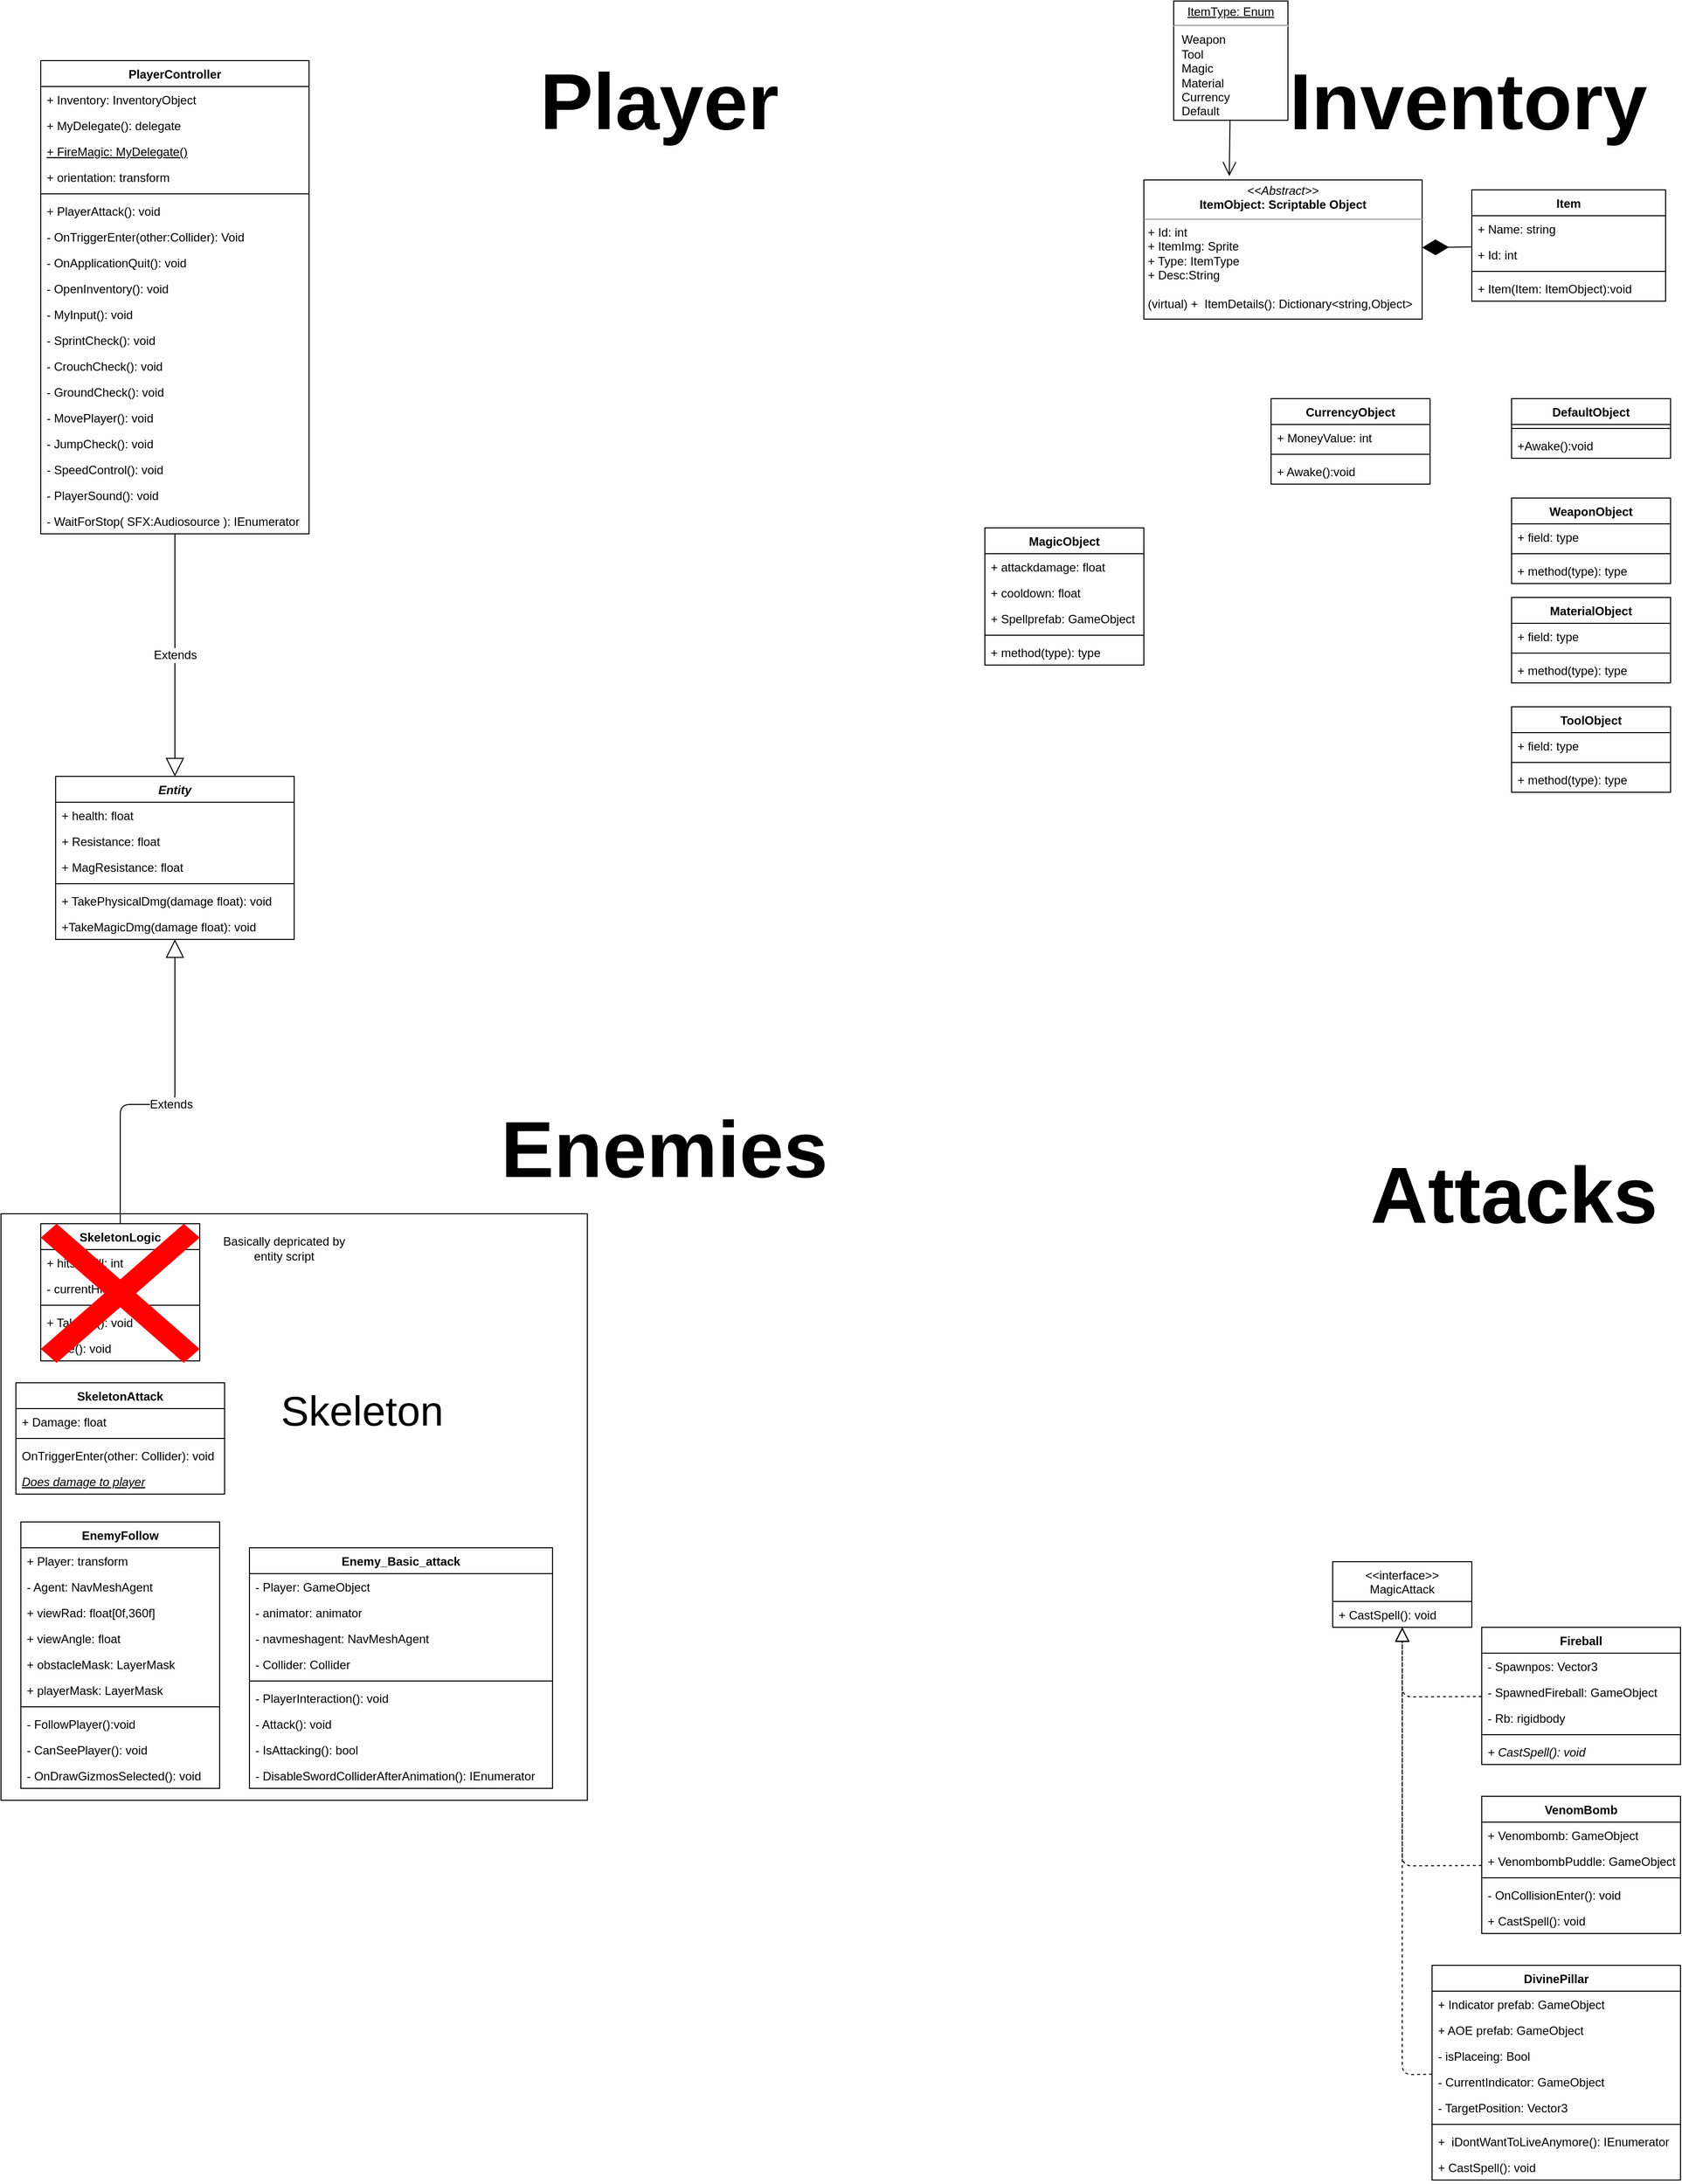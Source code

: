 <mxfile>
    <diagram id="ScaoxvDMnmvQwxWHd5wq" name="Page-1">
        <mxGraphModel dx="1831" dy="1789" grid="1" gridSize="10" guides="1" tooltips="1" connect="1" arrows="1" fold="1" page="1" pageScale="1" pageWidth="850" pageHeight="1100" math="0" shadow="0">
            <root>
                <mxCell id="0"/>
                <mxCell id="1" parent="0"/>
                <mxCell id="2" value="&lt;&lt;interface&gt;&gt;&#10;MagicAttack" style="swimlane;fontStyle=0;childLayout=stackLayout;horizontal=1;startSize=40;fillColor=none;horizontalStack=0;resizeParent=1;resizeParentMax=0;resizeLast=0;collapsible=1;marginBottom=0;" vertex="1" parent="1">
                    <mxGeometry x="500" y="470" width="140" height="66" as="geometry"/>
                </mxCell>
                <mxCell id="3" value="+ CastSpell(): void" style="text;strokeColor=none;fillColor=none;align=left;verticalAlign=top;spacingLeft=4;spacingRight=4;overflow=hidden;rotatable=0;points=[[0,0.5],[1,0.5]];portConstraint=eastwest;" vertex="1" parent="2">
                    <mxGeometry y="40" width="140" height="26" as="geometry"/>
                </mxCell>
                <mxCell id="18" value="Fireball" style="swimlane;fontStyle=1;align=center;verticalAlign=top;childLayout=stackLayout;horizontal=1;startSize=26;horizontalStack=0;resizeParent=1;resizeParentMax=0;resizeLast=0;collapsible=1;marginBottom=0;" vertex="1" parent="1">
                    <mxGeometry x="650" y="536" width="200" height="138" as="geometry">
                        <mxRectangle x="650" y="66" width="80" height="30" as="alternateBounds"/>
                    </mxGeometry>
                </mxCell>
                <mxCell id="19" value="- Spawnpos: Vector3" style="text;strokeColor=none;fillColor=none;align=left;verticalAlign=top;spacingLeft=4;spacingRight=4;overflow=hidden;rotatable=0;points=[[0,0.5],[1,0.5]];portConstraint=eastwest;" vertex="1" parent="18">
                    <mxGeometry y="26" width="200" height="26" as="geometry"/>
                </mxCell>
                <mxCell id="22" value="- SpawnedFireball: GameObject" style="text;strokeColor=none;fillColor=none;align=left;verticalAlign=top;spacingLeft=4;spacingRight=4;overflow=hidden;rotatable=0;points=[[0,0.5],[1,0.5]];portConstraint=eastwest;" vertex="1" parent="18">
                    <mxGeometry y="52" width="200" height="26" as="geometry"/>
                </mxCell>
                <mxCell id="23" value="- Rb: rigidbody" style="text;strokeColor=none;fillColor=none;align=left;verticalAlign=top;spacingLeft=4;spacingRight=4;overflow=hidden;rotatable=0;points=[[0,0.5],[1,0.5]];portConstraint=eastwest;" vertex="1" parent="18">
                    <mxGeometry y="78" width="200" height="26" as="geometry"/>
                </mxCell>
                <mxCell id="20" value="" style="line;strokeWidth=1;fillColor=none;align=left;verticalAlign=middle;spacingTop=-1;spacingLeft=3;spacingRight=3;rotatable=0;labelPosition=right;points=[];portConstraint=eastwest;strokeColor=inherit;" vertex="1" parent="18">
                    <mxGeometry y="104" width="200" height="8" as="geometry"/>
                </mxCell>
                <mxCell id="21" value="+ CastSpell(): void" style="text;strokeColor=none;fillColor=none;align=left;verticalAlign=top;spacingLeft=4;spacingRight=4;overflow=hidden;rotatable=0;points=[[0,0.5],[1,0.5]];portConstraint=eastwest;fontStyle=2" vertex="1" parent="18">
                    <mxGeometry y="112" width="200" height="26" as="geometry"/>
                </mxCell>
                <mxCell id="26" value="VenomBomb" style="swimlane;fontStyle=1;align=center;verticalAlign=top;childLayout=stackLayout;horizontal=1;startSize=26;horizontalStack=0;resizeParent=1;resizeParentMax=0;resizeLast=0;collapsible=1;marginBottom=0;" vertex="1" parent="1">
                    <mxGeometry x="650" y="706" width="200" height="138" as="geometry"/>
                </mxCell>
                <mxCell id="27" value="+ Venombomb: GameObject" style="text;strokeColor=none;fillColor=none;align=left;verticalAlign=top;spacingLeft=4;spacingRight=4;overflow=hidden;rotatable=0;points=[[0,0.5],[1,0.5]];portConstraint=eastwest;" vertex="1" parent="26">
                    <mxGeometry y="26" width="200" height="26" as="geometry"/>
                </mxCell>
                <mxCell id="28" value="+ VenombombPuddle: GameObject" style="text;strokeColor=none;fillColor=none;align=left;verticalAlign=top;spacingLeft=4;spacingRight=4;overflow=hidden;rotatable=0;points=[[0,0.5],[1,0.5]];portConstraint=eastwest;" vertex="1" parent="26">
                    <mxGeometry y="52" width="200" height="26" as="geometry"/>
                </mxCell>
                <mxCell id="30" value="" style="line;strokeWidth=1;fillColor=none;align=left;verticalAlign=middle;spacingTop=-1;spacingLeft=3;spacingRight=3;rotatable=0;labelPosition=right;points=[];portConstraint=eastwest;strokeColor=inherit;" vertex="1" parent="26">
                    <mxGeometry y="78" width="200" height="8" as="geometry"/>
                </mxCell>
                <mxCell id="29" value="- OnCollisionEnter(): void" style="text;strokeColor=none;fillColor=none;align=left;verticalAlign=top;spacingLeft=4;spacingRight=4;overflow=hidden;rotatable=0;points=[[0,0.5],[1,0.5]];portConstraint=eastwest;" vertex="1" parent="26">
                    <mxGeometry y="86" width="200" height="26" as="geometry"/>
                </mxCell>
                <mxCell id="31" value="+ CastSpell(): void" style="text;strokeColor=none;fillColor=none;align=left;verticalAlign=top;spacingLeft=4;spacingRight=4;overflow=hidden;rotatable=0;points=[[0,0.5],[1,0.5]];portConstraint=eastwest;" vertex="1" parent="26">
                    <mxGeometry y="112" width="200" height="26" as="geometry"/>
                </mxCell>
                <mxCell id="32" value="" style="endArrow=block;dashed=1;endFill=0;endSize=12;html=1;" edge="1" parent="1" source="26" target="2">
                    <mxGeometry width="160" relative="1" as="geometry">
                        <mxPoint x="380" y="776" as="sourcePoint"/>
                        <mxPoint x="500" y="536" as="targetPoint"/>
                        <Array as="points">
                            <mxPoint x="570" y="776"/>
                            <mxPoint x="570" y="569"/>
                        </Array>
                    </mxGeometry>
                </mxCell>
                <mxCell id="33" value="DivinePillar" style="swimlane;fontStyle=1;align=center;verticalAlign=top;childLayout=stackLayout;horizontal=1;startSize=26;horizontalStack=0;resizeParent=1;resizeParentMax=0;resizeLast=0;collapsible=1;marginBottom=0;" vertex="1" parent="1">
                    <mxGeometry x="600" y="876" width="250" height="216" as="geometry"/>
                </mxCell>
                <mxCell id="43" value="+ Indicator prefab: GameObject" style="text;strokeColor=none;fillColor=none;align=left;verticalAlign=top;spacingLeft=4;spacingRight=4;overflow=hidden;rotatable=0;points=[[0,0.5],[1,0.5]];portConstraint=eastwest;" vertex="1" parent="33">
                    <mxGeometry y="26" width="250" height="26" as="geometry"/>
                </mxCell>
                <mxCell id="42" value="+ AOE prefab: GameObject" style="text;strokeColor=none;fillColor=none;align=left;verticalAlign=top;spacingLeft=4;spacingRight=4;overflow=hidden;rotatable=0;points=[[0,0.5],[1,0.5]];portConstraint=eastwest;" vertex="1" parent="33">
                    <mxGeometry y="52" width="250" height="26" as="geometry"/>
                </mxCell>
                <mxCell id="41" value="- isPlaceing: Bool" style="text;strokeColor=none;fillColor=none;align=left;verticalAlign=top;spacingLeft=4;spacingRight=4;overflow=hidden;rotatable=0;points=[[0,0.5],[1,0.5]];portConstraint=eastwest;" vertex="1" parent="33">
                    <mxGeometry y="78" width="250" height="26" as="geometry"/>
                </mxCell>
                <mxCell id="34" value="- CurrentIndicator: GameObject" style="text;strokeColor=none;fillColor=none;align=left;verticalAlign=top;spacingLeft=4;spacingRight=4;overflow=hidden;rotatable=0;points=[[0,0.5],[1,0.5]];portConstraint=eastwest;" vertex="1" parent="33">
                    <mxGeometry y="104" width="250" height="26" as="geometry"/>
                </mxCell>
                <mxCell id="35" value="- TargetPosition: Vector3" style="text;strokeColor=none;fillColor=none;align=left;verticalAlign=top;spacingLeft=4;spacingRight=4;overflow=hidden;rotatable=0;points=[[0,0.5],[1,0.5]];portConstraint=eastwest;" vertex="1" parent="33">
                    <mxGeometry y="130" width="250" height="26" as="geometry"/>
                </mxCell>
                <mxCell id="36" value="" style="line;strokeWidth=1;fillColor=none;align=left;verticalAlign=middle;spacingTop=-1;spacingLeft=3;spacingRight=3;rotatable=0;labelPosition=right;points=[];portConstraint=eastwest;strokeColor=inherit;" vertex="1" parent="33">
                    <mxGeometry y="156" width="250" height="8" as="geometry"/>
                </mxCell>
                <mxCell id="37" value="+  iDontWantToLiveAnymore(): IEnumerator" style="text;strokeColor=none;fillColor=none;align=left;verticalAlign=top;spacingLeft=4;spacingRight=4;overflow=hidden;rotatable=0;points=[[0,0.5],[1,0.5]];portConstraint=eastwest;" vertex="1" parent="33">
                    <mxGeometry y="164" width="250" height="26" as="geometry"/>
                </mxCell>
                <mxCell id="38" value="+ CastSpell(): void" style="text;strokeColor=none;fillColor=none;align=left;verticalAlign=top;spacingLeft=4;spacingRight=4;overflow=hidden;rotatable=0;points=[[0,0.5],[1,0.5]];portConstraint=eastwest;" vertex="1" parent="33">
                    <mxGeometry y="190" width="250" height="26" as="geometry"/>
                </mxCell>
                <mxCell id="44" value="" style="endArrow=block;dashed=1;endFill=0;endSize=12;html=1;fontFamily=Helvetica;fontSize=12;fontColor=default;" edge="1" parent="1" source="33" target="2">
                    <mxGeometry width="160" relative="1" as="geometry">
                        <mxPoint x="430" y="966" as="sourcePoint"/>
                        <mxPoint x="520" y="536" as="targetPoint"/>
                        <Array as="points">
                            <mxPoint x="570" y="986"/>
                            <mxPoint x="570" y="569"/>
                        </Array>
                    </mxGeometry>
                </mxCell>
                <mxCell id="45" value="" style="endArrow=block;dashed=1;endFill=0;endSize=12;html=1;fontFamily=Helvetica;fontSize=12;fontColor=default;" edge="1" parent="1" source="18" target="2">
                    <mxGeometry width="160" relative="1" as="geometry">
                        <mxPoint x="470" y="656" as="sourcePoint"/>
                        <mxPoint x="630" y="656" as="targetPoint"/>
                        <Array as="points">
                            <mxPoint x="570" y="606"/>
                            <mxPoint x="570" y="569"/>
                        </Array>
                    </mxGeometry>
                </mxCell>
                <mxCell id="46" value="PlayerController" style="swimlane;fontStyle=1;align=center;verticalAlign=top;childLayout=stackLayout;horizontal=1;startSize=26;horizontalStack=0;resizeParent=1;resizeParentMax=0;resizeLast=0;collapsible=1;marginBottom=0;fontFamily=Helvetica;fontSize=12;fontColor=default;fillColor=none;gradientColor=none;" vertex="1" parent="1">
                    <mxGeometry x="-800" y="-1040" width="270" height="476" as="geometry"/>
                </mxCell>
                <mxCell id="47" value="+ Inventory: InventoryObject" style="text;strokeColor=none;fillColor=none;align=left;verticalAlign=top;spacingLeft=4;spacingRight=4;overflow=hidden;rotatable=0;points=[[0,0.5],[1,0.5]];portConstraint=eastwest;fontFamily=Helvetica;fontSize=12;fontColor=default;" vertex="1" parent="46">
                    <mxGeometry y="26" width="270" height="26" as="geometry"/>
                </mxCell>
                <mxCell id="75" value="+ MyDelegate(): delegate" style="text;strokeColor=none;fillColor=none;align=left;verticalAlign=top;spacingLeft=4;spacingRight=4;overflow=hidden;rotatable=0;points=[[0,0.5],[1,0.5]];portConstraint=eastwest;fontFamily=Helvetica;fontSize=12;fontColor=default;" vertex="1" parent="46">
                    <mxGeometry y="52" width="270" height="26" as="geometry"/>
                </mxCell>
                <mxCell id="76" value="+ FireMagic: MyDelegate()" style="text;strokeColor=none;fillColor=none;align=left;verticalAlign=top;spacingLeft=4;spacingRight=4;overflow=hidden;rotatable=0;points=[[0,0.5],[1,0.5]];portConstraint=eastwest;fontFamily=Helvetica;fontSize=12;fontColor=default;fontStyle=4" vertex="1" parent="46">
                    <mxGeometry y="78" width="270" height="26" as="geometry"/>
                </mxCell>
                <mxCell id="77" value="+ orientation: transform" style="text;strokeColor=none;fillColor=none;align=left;verticalAlign=top;spacingLeft=4;spacingRight=4;overflow=hidden;rotatable=0;points=[[0,0.5],[1,0.5]];portConstraint=eastwest;fontFamily=Helvetica;fontSize=12;fontColor=default;fontStyle=0" vertex="1" parent="46">
                    <mxGeometry y="104" width="270" height="26" as="geometry"/>
                </mxCell>
                <mxCell id="48" value="" style="line;strokeWidth=1;fillColor=none;align=left;verticalAlign=middle;spacingTop=-1;spacingLeft=3;spacingRight=3;rotatable=0;labelPosition=right;points=[];portConstraint=eastwest;strokeColor=inherit;fontFamily=Helvetica;fontSize=12;fontColor=default;" vertex="1" parent="46">
                    <mxGeometry y="130" width="270" height="8" as="geometry"/>
                </mxCell>
                <mxCell id="49" value="+ PlayerAttack(): void" style="text;strokeColor=none;fillColor=none;align=left;verticalAlign=top;spacingLeft=4;spacingRight=4;overflow=hidden;rotatable=0;points=[[0,0.5],[1,0.5]];portConstraint=eastwest;fontFamily=Helvetica;fontSize=12;fontColor=default;" vertex="1" parent="46">
                    <mxGeometry y="138" width="270" height="26" as="geometry"/>
                </mxCell>
                <mxCell id="63" value="- OnTriggerEnter(other:Collider): Void" style="text;strokeColor=none;fillColor=none;align=left;verticalAlign=top;spacingLeft=4;spacingRight=4;overflow=hidden;rotatable=0;points=[[0,0.5],[1,0.5]];portConstraint=eastwest;fontFamily=Helvetica;fontSize=12;fontColor=default;" vertex="1" parent="46">
                    <mxGeometry y="164" width="270" height="26" as="geometry"/>
                </mxCell>
                <mxCell id="62" value="- OnApplicationQuit(): void" style="text;strokeColor=none;fillColor=none;align=left;verticalAlign=top;spacingLeft=4;spacingRight=4;overflow=hidden;rotatable=0;points=[[0,0.5],[1,0.5]];portConstraint=eastwest;fontFamily=Helvetica;fontSize=12;fontColor=default;" vertex="1" parent="46">
                    <mxGeometry y="190" width="270" height="26" as="geometry"/>
                </mxCell>
                <mxCell id="61" value="- OpenInventory(): void" style="text;strokeColor=none;fillColor=none;align=left;verticalAlign=top;spacingLeft=4;spacingRight=4;overflow=hidden;rotatable=0;points=[[0,0.5],[1,0.5]];portConstraint=eastwest;fontFamily=Helvetica;fontSize=12;fontColor=default;" vertex="1" parent="46">
                    <mxGeometry y="216" width="270" height="26" as="geometry"/>
                </mxCell>
                <mxCell id="60" value="- MyInput(): void" style="text;strokeColor=none;fillColor=none;align=left;verticalAlign=top;spacingLeft=4;spacingRight=4;overflow=hidden;rotatable=0;points=[[0,0.5],[1,0.5]];portConstraint=eastwest;fontFamily=Helvetica;fontSize=12;fontColor=default;" vertex="1" parent="46">
                    <mxGeometry y="242" width="270" height="26" as="geometry"/>
                </mxCell>
                <mxCell id="59" value="- SprintCheck(): void" style="text;strokeColor=none;fillColor=none;align=left;verticalAlign=top;spacingLeft=4;spacingRight=4;overflow=hidden;rotatable=0;points=[[0,0.5],[1,0.5]];portConstraint=eastwest;fontFamily=Helvetica;fontSize=12;fontColor=default;" vertex="1" parent="46">
                    <mxGeometry y="268" width="270" height="26" as="geometry"/>
                </mxCell>
                <mxCell id="58" value="- CrouchCheck(): void" style="text;strokeColor=none;fillColor=none;align=left;verticalAlign=top;spacingLeft=4;spacingRight=4;overflow=hidden;rotatable=0;points=[[0,0.5],[1,0.5]];portConstraint=eastwest;fontFamily=Helvetica;fontSize=12;fontColor=default;" vertex="1" parent="46">
                    <mxGeometry y="294" width="270" height="26" as="geometry"/>
                </mxCell>
                <mxCell id="57" value="- GroundCheck(): void" style="text;strokeColor=none;fillColor=none;align=left;verticalAlign=top;spacingLeft=4;spacingRight=4;overflow=hidden;rotatable=0;points=[[0,0.5],[1,0.5]];portConstraint=eastwest;fontFamily=Helvetica;fontSize=12;fontColor=default;" vertex="1" parent="46">
                    <mxGeometry y="320" width="270" height="26" as="geometry"/>
                </mxCell>
                <mxCell id="56" value="- MovePlayer(): void" style="text;strokeColor=none;fillColor=none;align=left;verticalAlign=top;spacingLeft=4;spacingRight=4;overflow=hidden;rotatable=0;points=[[0,0.5],[1,0.5]];portConstraint=eastwest;fontFamily=Helvetica;fontSize=12;fontColor=default;" vertex="1" parent="46">
                    <mxGeometry y="346" width="270" height="26" as="geometry"/>
                </mxCell>
                <mxCell id="55" value="- JumpCheck(): void" style="text;strokeColor=none;fillColor=none;align=left;verticalAlign=top;spacingLeft=4;spacingRight=4;overflow=hidden;rotatable=0;points=[[0,0.5],[1,0.5]];portConstraint=eastwest;fontFamily=Helvetica;fontSize=12;fontColor=default;" vertex="1" parent="46">
                    <mxGeometry y="372" width="270" height="26" as="geometry"/>
                </mxCell>
                <mxCell id="66" value="- SpeedControl(): void" style="text;strokeColor=none;fillColor=none;align=left;verticalAlign=top;spacingLeft=4;spacingRight=4;overflow=hidden;rotatable=0;points=[[0,0.5],[1,0.5]];portConstraint=eastwest;fontFamily=Helvetica;fontSize=12;fontColor=default;" vertex="1" parent="46">
                    <mxGeometry y="398" width="270" height="26" as="geometry"/>
                </mxCell>
                <mxCell id="65" value="- PlayerSound(): void" style="text;strokeColor=none;fillColor=none;align=left;verticalAlign=top;spacingLeft=4;spacingRight=4;overflow=hidden;rotatable=0;points=[[0,0.5],[1,0.5]];portConstraint=eastwest;fontFamily=Helvetica;fontSize=12;fontColor=default;" vertex="1" parent="46">
                    <mxGeometry y="424" width="270" height="26" as="geometry"/>
                </mxCell>
                <mxCell id="64" value="- WaitForStop( SFX:Audiosource ): IEnumerator" style="text;strokeColor=none;fillColor=none;align=left;verticalAlign=top;spacingLeft=4;spacingRight=4;overflow=hidden;rotatable=0;points=[[0,0.5],[1,0.5]];portConstraint=eastwest;fontFamily=Helvetica;fontSize=12;fontColor=default;" vertex="1" parent="46">
                    <mxGeometry y="450" width="270" height="26" as="geometry"/>
                </mxCell>
                <mxCell id="72" value="&lt;h1 style=&quot;font-size: 80px;&quot;&gt;Attacks&lt;/h1&gt;" style="text;html=1;strokeColor=none;fillColor=none;spacing=5;spacingTop=-20;whiteSpace=wrap;overflow=hidden;rounded=0;fontFamily=Helvetica;fontSize=80;fontColor=default;align=center;" vertex="1" parent="1">
                    <mxGeometry x="530" y="10" width="305" height="151" as="geometry"/>
                </mxCell>
                <mxCell id="73" value="&lt;h1 style=&quot;font-size: 80px;&quot;&gt;Player&lt;/h1&gt;" style="text;html=1;strokeColor=none;fillColor=none;spacing=5;spacingTop=-20;whiteSpace=wrap;overflow=hidden;rounded=0;fontFamily=Helvetica;fontSize=80;fontColor=default;align=center;" vertex="1" parent="1">
                    <mxGeometry x="-330" y="-1090" width="305" height="151" as="geometry"/>
                </mxCell>
                <mxCell id="74" value="&lt;h1 style=&quot;font-size: 80px;&quot;&gt;Inventory&lt;/h1&gt;" style="text;html=1;strokeColor=none;fillColor=none;spacing=5;spacingTop=-20;whiteSpace=wrap;overflow=hidden;rounded=0;fontFamily=Helvetica;fontSize=80;fontColor=default;align=center;" vertex="1" parent="1">
                    <mxGeometry x="438" y="-1090" width="397" height="151" as="geometry"/>
                </mxCell>
                <mxCell id="78" value="&lt;h1 style=&quot;font-size: 80px;&quot;&gt;Enemies&lt;/h1&gt;" style="text;html=1;strokeColor=none;fillColor=none;spacing=5;spacingTop=-20;whiteSpace=wrap;overflow=hidden;rounded=0;fontFamily=Helvetica;fontSize=80;fontColor=default;align=center;" vertex="1" parent="1">
                    <mxGeometry x="-345" y="-36" width="345" height="130" as="geometry"/>
                </mxCell>
                <mxCell id="87" value="Entity" style="swimlane;fontStyle=3;align=center;verticalAlign=top;childLayout=stackLayout;horizontal=1;startSize=26;horizontalStack=0;resizeParent=1;resizeParentMax=0;resizeLast=0;collapsible=1;marginBottom=0;fontFamily=Helvetica;fontSize=12;fontColor=default;fillColor=none;gradientColor=none;" vertex="1" parent="1">
                    <mxGeometry x="-785" y="-320" width="240" height="164" as="geometry"/>
                </mxCell>
                <mxCell id="88" value="+ health: float" style="text;strokeColor=none;fillColor=none;align=left;verticalAlign=top;spacingLeft=4;spacingRight=4;overflow=hidden;rotatable=0;points=[[0,0.5],[1,0.5]];portConstraint=eastwest;fontFamily=Helvetica;fontSize=12;fontColor=default;" vertex="1" parent="87">
                    <mxGeometry y="26" width="240" height="26" as="geometry"/>
                </mxCell>
                <mxCell id="93" value="+ Resistance: float" style="text;strokeColor=none;fillColor=none;align=left;verticalAlign=top;spacingLeft=4;spacingRight=4;overflow=hidden;rotatable=0;points=[[0,0.5],[1,0.5]];portConstraint=eastwest;fontFamily=Helvetica;fontSize=12;fontColor=default;" vertex="1" parent="87">
                    <mxGeometry y="52" width="240" height="26" as="geometry"/>
                </mxCell>
                <mxCell id="92" value="+ MagResistance: float" style="text;strokeColor=none;fillColor=none;align=left;verticalAlign=top;spacingLeft=4;spacingRight=4;overflow=hidden;rotatable=0;points=[[0,0.5],[1,0.5]];portConstraint=eastwest;fontFamily=Helvetica;fontSize=12;fontColor=default;" vertex="1" parent="87">
                    <mxGeometry y="78" width="240" height="26" as="geometry"/>
                </mxCell>
                <mxCell id="89" value="" style="line;strokeWidth=1;fillColor=none;align=left;verticalAlign=middle;spacingTop=-1;spacingLeft=3;spacingRight=3;rotatable=0;labelPosition=right;points=[];portConstraint=eastwest;strokeColor=inherit;fontFamily=Helvetica;fontSize=12;fontColor=default;" vertex="1" parent="87">
                    <mxGeometry y="104" width="240" height="8" as="geometry"/>
                </mxCell>
                <mxCell id="90" value="+ TakePhysicalDmg(damage float): void" style="text;strokeColor=none;fillColor=none;align=left;verticalAlign=top;spacingLeft=4;spacingRight=4;overflow=hidden;rotatable=0;points=[[0,0.5],[1,0.5]];portConstraint=eastwest;fontFamily=Helvetica;fontSize=12;fontColor=default;" vertex="1" parent="87">
                    <mxGeometry y="112" width="240" height="26" as="geometry"/>
                </mxCell>
                <mxCell id="94" value="+TakeMagicDmg(damage float): void" style="text;strokeColor=none;fillColor=none;align=left;verticalAlign=top;spacingLeft=4;spacingRight=4;overflow=hidden;rotatable=0;points=[[0,0.5],[1,0.5]];portConstraint=eastwest;fontFamily=Helvetica;fontSize=12;fontColor=default;" vertex="1" parent="87">
                    <mxGeometry y="138" width="240" height="26" as="geometry"/>
                </mxCell>
                <mxCell id="97" value="Extends" style="endArrow=block;endSize=16;endFill=0;html=1;fontFamily=Helvetica;fontSize=12;fontColor=default;entryX=0.5;entryY=0;entryDx=0;entryDy=0;" edge="1" parent="1" source="46" target="87">
                    <mxGeometry width="160" relative="1" as="geometry">
                        <mxPoint x="-720" y="-380" as="sourcePoint"/>
                        <mxPoint x="-560" y="-380" as="targetPoint"/>
                    </mxGeometry>
                </mxCell>
                <mxCell id="102" value="SkeletonLogic" style="swimlane;fontStyle=1;align=center;verticalAlign=top;childLayout=stackLayout;horizontal=1;startSize=26;horizontalStack=0;resizeParent=1;resizeParentMax=0;resizeLast=0;collapsible=1;marginBottom=0;fontFamily=Helvetica;fontSize=12;fontColor=default;fillColor=none;gradientColor=none;" vertex="1" parent="1">
                    <mxGeometry x="-800" y="130" width="160" height="138" as="geometry"/>
                </mxCell>
                <mxCell id="103" value="+ hitsToKill: int" style="text;strokeColor=none;fillColor=none;align=left;verticalAlign=top;spacingLeft=4;spacingRight=4;overflow=hidden;rotatable=0;points=[[0,0.5],[1,0.5]];portConstraint=eastwest;fontFamily=Helvetica;fontSize=12;fontColor=default;" vertex="1" parent="102">
                    <mxGeometry y="26" width="160" height="26" as="geometry"/>
                </mxCell>
                <mxCell id="107" value="- currentHits: int" style="text;strokeColor=none;fillColor=none;align=left;verticalAlign=top;spacingLeft=4;spacingRight=4;overflow=hidden;rotatable=0;points=[[0,0.5],[1,0.5]];portConstraint=eastwest;fontFamily=Helvetica;fontSize=12;fontColor=default;" vertex="1" parent="102">
                    <mxGeometry y="52" width="160" height="26" as="geometry"/>
                </mxCell>
                <mxCell id="104" value="" style="line;strokeWidth=1;fillColor=none;align=left;verticalAlign=middle;spacingTop=-1;spacingLeft=3;spacingRight=3;rotatable=0;labelPosition=right;points=[];portConstraint=eastwest;strokeColor=inherit;fontFamily=Helvetica;fontSize=12;fontColor=default;" vertex="1" parent="102">
                    <mxGeometry y="78" width="160" height="8" as="geometry"/>
                </mxCell>
                <mxCell id="105" value="+ TakeHit(): void" style="text;strokeColor=none;fillColor=none;align=left;verticalAlign=top;spacingLeft=4;spacingRight=4;overflow=hidden;rotatable=0;points=[[0,0.5],[1,0.5]];portConstraint=eastwest;fontFamily=Helvetica;fontSize=12;fontColor=default;" vertex="1" parent="102">
                    <mxGeometry y="86" width="160" height="26" as="geometry"/>
                </mxCell>
                <mxCell id="108" value="+ Die(): void" style="text;strokeColor=none;fillColor=none;align=left;verticalAlign=top;spacingLeft=4;spacingRight=4;overflow=hidden;rotatable=0;points=[[0,0.5],[1,0.5]];portConstraint=eastwest;fontFamily=Helvetica;fontSize=12;fontColor=default;" vertex="1" parent="102">
                    <mxGeometry y="112" width="160" height="26" as="geometry"/>
                </mxCell>
                <mxCell id="106" value="Extends" style="endArrow=block;endSize=16;endFill=0;html=1;fontFamily=Helvetica;fontSize=12;fontColor=default;" edge="1" parent="1" source="102" target="87">
                    <mxGeometry width="160" relative="1" as="geometry">
                        <mxPoint x="-760" y="40" as="sourcePoint"/>
                        <mxPoint x="-600" y="40" as="targetPoint"/>
                        <Array as="points">
                            <mxPoint x="-720" y="10"/>
                            <mxPoint x="-665" y="10"/>
                        </Array>
                    </mxGeometry>
                </mxCell>
                <mxCell id="109" value="" style="shape=mxgraph.mockup.markup.redX;fillColor=#ff0000;html=1;shadow=0;strokeColor=none;fontFamily=Helvetica;fontSize=12;fontColor=default;" vertex="1" parent="1">
                    <mxGeometry x="-800" y="130" width="160" height="140" as="geometry"/>
                </mxCell>
                <mxCell id="110" value="SkeletonAttack" style="swimlane;fontStyle=1;align=center;verticalAlign=top;childLayout=stackLayout;horizontal=1;startSize=26;horizontalStack=0;resizeParent=1;resizeParentMax=0;resizeLast=0;collapsible=1;marginBottom=0;fontFamily=Helvetica;fontSize=12;fontColor=default;fillColor=none;gradientColor=none;" vertex="1" parent="1">
                    <mxGeometry x="-825" y="290" width="210" height="112" as="geometry"/>
                </mxCell>
                <mxCell id="111" value="+ Damage: float" style="text;strokeColor=none;fillColor=none;align=left;verticalAlign=top;spacingLeft=4;spacingRight=4;overflow=hidden;rotatable=0;points=[[0,0.5],[1,0.5]];portConstraint=eastwest;fontFamily=Helvetica;fontSize=12;fontColor=default;" vertex="1" parent="110">
                    <mxGeometry y="26" width="210" height="26" as="geometry"/>
                </mxCell>
                <mxCell id="112" value="" style="line;strokeWidth=1;fillColor=none;align=left;verticalAlign=middle;spacingTop=-1;spacingLeft=3;spacingRight=3;rotatable=0;labelPosition=right;points=[];portConstraint=eastwest;strokeColor=inherit;fontFamily=Helvetica;fontSize=12;fontColor=default;" vertex="1" parent="110">
                    <mxGeometry y="52" width="210" height="8" as="geometry"/>
                </mxCell>
                <mxCell id="113" value="OnTriggerEnter(other: Collider): void" style="text;strokeColor=none;fillColor=none;align=left;verticalAlign=top;spacingLeft=4;spacingRight=4;overflow=hidden;rotatable=0;points=[[0,0.5],[1,0.5]];portConstraint=eastwest;fontFamily=Helvetica;fontSize=12;fontColor=default;" vertex="1" parent="110">
                    <mxGeometry y="60" width="210" height="26" as="geometry"/>
                </mxCell>
                <mxCell id="114" value="Does damage to player" style="text;strokeColor=none;fillColor=none;align=left;verticalAlign=top;spacingLeft=4;spacingRight=4;overflow=hidden;rotatable=0;points=[[0,0.5],[1,0.5]];portConstraint=eastwest;fontFamily=Helvetica;fontSize=12;fontColor=default;fontStyle=6" vertex="1" parent="110">
                    <mxGeometry y="86" width="210" height="26" as="geometry"/>
                </mxCell>
                <mxCell id="115" value="EnemyFollow" style="swimlane;fontStyle=1;align=center;verticalAlign=top;childLayout=stackLayout;horizontal=1;startSize=26;horizontalStack=0;resizeParent=1;resizeParentMax=0;resizeLast=0;collapsible=1;marginBottom=0;fontFamily=Helvetica;fontSize=12;fontColor=default;fillColor=none;gradientColor=none;" vertex="1" parent="1">
                    <mxGeometry x="-820" y="430" width="200" height="268" as="geometry"/>
                </mxCell>
                <mxCell id="116" value="+ Player: transform" style="text;strokeColor=none;fillColor=none;align=left;verticalAlign=top;spacingLeft=4;spacingRight=4;overflow=hidden;rotatable=0;points=[[0,0.5],[1,0.5]];portConstraint=eastwest;fontFamily=Helvetica;fontSize=12;fontColor=default;" vertex="1" parent="115">
                    <mxGeometry y="26" width="200" height="26" as="geometry"/>
                </mxCell>
                <mxCell id="126" value="- Agent: NavMeshAgent" style="text;strokeColor=none;fillColor=none;align=left;verticalAlign=top;spacingLeft=4;spacingRight=4;overflow=hidden;rotatable=0;points=[[0,0.5],[1,0.5]];portConstraint=eastwest;fontFamily=Helvetica;fontSize=12;fontColor=default;" vertex="1" parent="115">
                    <mxGeometry y="52" width="200" height="26" as="geometry"/>
                </mxCell>
                <mxCell id="125" value="+ viewRad: float[0f,360f]" style="text;strokeColor=none;fillColor=none;align=left;verticalAlign=top;spacingLeft=4;spacingRight=4;overflow=hidden;rotatable=0;points=[[0,0.5],[1,0.5]];portConstraint=eastwest;fontFamily=Helvetica;fontSize=12;fontColor=default;" vertex="1" parent="115">
                    <mxGeometry y="78" width="200" height="26" as="geometry"/>
                </mxCell>
                <mxCell id="124" value="+ viewAngle: float" style="text;strokeColor=none;fillColor=none;align=left;verticalAlign=top;spacingLeft=4;spacingRight=4;overflow=hidden;rotatable=0;points=[[0,0.5],[1,0.5]];portConstraint=eastwest;fontFamily=Helvetica;fontSize=12;fontColor=default;" vertex="1" parent="115">
                    <mxGeometry y="104" width="200" height="26" as="geometry"/>
                </mxCell>
                <mxCell id="123" value="+ obstacleMask: LayerMask" style="text;strokeColor=none;fillColor=none;align=left;verticalAlign=top;spacingLeft=4;spacingRight=4;overflow=hidden;rotatable=0;points=[[0,0.5],[1,0.5]];portConstraint=eastwest;fontFamily=Helvetica;fontSize=12;fontColor=default;" vertex="1" parent="115">
                    <mxGeometry y="130" width="200" height="26" as="geometry"/>
                </mxCell>
                <mxCell id="122" value="+ playerMask: LayerMask" style="text;strokeColor=none;fillColor=none;align=left;verticalAlign=top;spacingLeft=4;spacingRight=4;overflow=hidden;rotatable=0;points=[[0,0.5],[1,0.5]];portConstraint=eastwest;fontFamily=Helvetica;fontSize=12;fontColor=default;" vertex="1" parent="115">
                    <mxGeometry y="156" width="200" height="26" as="geometry"/>
                </mxCell>
                <mxCell id="117" value="" style="line;strokeWidth=1;fillColor=none;align=left;verticalAlign=middle;spacingTop=-1;spacingLeft=3;spacingRight=3;rotatable=0;labelPosition=right;points=[];portConstraint=eastwest;strokeColor=inherit;fontFamily=Helvetica;fontSize=12;fontColor=default;" vertex="1" parent="115">
                    <mxGeometry y="182" width="200" height="8" as="geometry"/>
                </mxCell>
                <mxCell id="118" value="- FollowPlayer():void" style="text;strokeColor=none;fillColor=none;align=left;verticalAlign=top;spacingLeft=4;spacingRight=4;overflow=hidden;rotatable=0;points=[[0,0.5],[1,0.5]];portConstraint=eastwest;fontFamily=Helvetica;fontSize=12;fontColor=default;" vertex="1" parent="115">
                    <mxGeometry y="190" width="200" height="26" as="geometry"/>
                </mxCell>
                <mxCell id="128" value="- CanSeePlayer(): void" style="text;strokeColor=none;fillColor=none;align=left;verticalAlign=top;spacingLeft=4;spacingRight=4;overflow=hidden;rotatable=0;points=[[0,0.5],[1,0.5]];portConstraint=eastwest;fontFamily=Helvetica;fontSize=12;fontColor=default;" vertex="1" parent="115">
                    <mxGeometry y="216" width="200" height="26" as="geometry"/>
                </mxCell>
                <mxCell id="127" value="- OnDrawGizmosSelected(): void" style="text;strokeColor=none;fillColor=none;align=left;verticalAlign=top;spacingLeft=4;spacingRight=4;overflow=hidden;rotatable=0;points=[[0,0.5],[1,0.5]];portConstraint=eastwest;fontFamily=Helvetica;fontSize=12;fontColor=default;" vertex="1" parent="115">
                    <mxGeometry y="242" width="200" height="26" as="geometry"/>
                </mxCell>
                <mxCell id="129" value="Enemy_Basic_attack&#10;" style="swimlane;fontStyle=1;align=center;verticalAlign=top;childLayout=stackLayout;horizontal=1;startSize=26;horizontalStack=0;resizeParent=1;resizeParentMax=0;resizeLast=0;collapsible=1;marginBottom=0;fontFamily=Helvetica;fontSize=12;fontColor=default;fillColor=none;gradientColor=none;" vertex="1" parent="1">
                    <mxGeometry x="-590" y="456" width="305" height="242" as="geometry"/>
                </mxCell>
                <mxCell id="130" value="- Player: GameObject" style="text;strokeColor=none;fillColor=none;align=left;verticalAlign=top;spacingLeft=4;spacingRight=4;overflow=hidden;rotatable=0;points=[[0,0.5],[1,0.5]];portConstraint=eastwest;fontFamily=Helvetica;fontSize=12;fontColor=default;" vertex="1" parent="129">
                    <mxGeometry y="26" width="305" height="26" as="geometry"/>
                </mxCell>
                <mxCell id="142" value="- animator: animator" style="text;strokeColor=none;fillColor=none;align=left;verticalAlign=top;spacingLeft=4;spacingRight=4;overflow=hidden;rotatable=0;points=[[0,0.5],[1,0.5]];portConstraint=eastwest;fontFamily=Helvetica;fontSize=12;fontColor=default;" vertex="1" parent="129">
                    <mxGeometry y="52" width="305" height="26" as="geometry"/>
                </mxCell>
                <mxCell id="141" value="- navmeshagent: NavMeshAgent" style="text;strokeColor=none;fillColor=none;align=left;verticalAlign=top;spacingLeft=4;spacingRight=4;overflow=hidden;rotatable=0;points=[[0,0.5],[1,0.5]];portConstraint=eastwest;fontFamily=Helvetica;fontSize=12;fontColor=default;" vertex="1" parent="129">
                    <mxGeometry y="78" width="305" height="26" as="geometry"/>
                </mxCell>
                <mxCell id="140" value="- Collider: Collider" style="text;strokeColor=none;fillColor=none;align=left;verticalAlign=top;spacingLeft=4;spacingRight=4;overflow=hidden;rotatable=0;points=[[0,0.5],[1,0.5]];portConstraint=eastwest;fontFamily=Helvetica;fontSize=12;fontColor=default;" vertex="1" parent="129">
                    <mxGeometry y="104" width="305" height="26" as="geometry"/>
                </mxCell>
                <mxCell id="131" value="" style="line;strokeWidth=1;fillColor=none;align=left;verticalAlign=middle;spacingTop=-1;spacingLeft=3;spacingRight=3;rotatable=0;labelPosition=right;points=[];portConstraint=eastwest;strokeColor=inherit;fontFamily=Helvetica;fontSize=12;fontColor=default;" vertex="1" parent="129">
                    <mxGeometry y="130" width="305" height="8" as="geometry"/>
                </mxCell>
                <mxCell id="132" value="- PlayerInteraction(): void" style="text;strokeColor=none;fillColor=none;align=left;verticalAlign=top;spacingLeft=4;spacingRight=4;overflow=hidden;rotatable=0;points=[[0,0.5],[1,0.5]];portConstraint=eastwest;fontFamily=Helvetica;fontSize=12;fontColor=default;" vertex="1" parent="129">
                    <mxGeometry y="138" width="305" height="26" as="geometry"/>
                </mxCell>
                <mxCell id="143" value="- Attack(): void" style="text;strokeColor=none;fillColor=none;align=left;verticalAlign=top;spacingLeft=4;spacingRight=4;overflow=hidden;rotatable=0;points=[[0,0.5],[1,0.5]];portConstraint=eastwest;fontFamily=Helvetica;fontSize=12;fontColor=default;" vertex="1" parent="129">
                    <mxGeometry y="164" width="305" height="26" as="geometry"/>
                </mxCell>
                <mxCell id="145" value="- IsAttacking(): bool" style="text;strokeColor=none;fillColor=none;align=left;verticalAlign=top;spacingLeft=4;spacingRight=4;overflow=hidden;rotatable=0;points=[[0,0.5],[1,0.5]];portConstraint=eastwest;fontFamily=Helvetica;fontSize=12;fontColor=default;" vertex="1" parent="129">
                    <mxGeometry y="190" width="305" height="26" as="geometry"/>
                </mxCell>
                <mxCell id="144" value="- DisableSwordColliderAfterAnimation(): IEnumerator" style="text;strokeColor=none;fillColor=none;align=left;verticalAlign=top;spacingLeft=4;spacingRight=4;overflow=hidden;rotatable=0;points=[[0,0.5],[1,0.5]];portConstraint=eastwest;fontFamily=Helvetica;fontSize=12;fontColor=default;" vertex="1" parent="129">
                    <mxGeometry y="216" width="305" height="26" as="geometry"/>
                </mxCell>
                <mxCell id="146" value="Basically depricated by entity script" style="text;html=1;strokeColor=none;fillColor=none;align=center;verticalAlign=middle;whiteSpace=wrap;rounded=0;fontFamily=Helvetica;fontSize=12;fontColor=default;" vertex="1" parent="1">
                    <mxGeometry x="-630" y="130" width="150" height="50" as="geometry"/>
                </mxCell>
                <mxCell id="147" value="" style="whiteSpace=wrap;html=1;aspect=fixed;fontFamily=Helvetica;fontSize=12;fontColor=default;fillColor=none;gradientColor=none;" vertex="1" parent="1">
                    <mxGeometry x="-840" y="120" width="590" height="590" as="geometry"/>
                </mxCell>
                <mxCell id="148" value="&lt;font style=&quot;font-size: 42px;&quot;&gt;Skeleton&lt;/font&gt;" style="text;html=1;strokeColor=none;fillColor=none;align=center;verticalAlign=middle;whiteSpace=wrap;rounded=0;fontFamily=Helvetica;fontSize=12;fontColor=default;" vertex="1" parent="1">
                    <mxGeometry x="-580" y="290" width="207" height="58" as="geometry"/>
                </mxCell>
                <mxCell id="153" value="Item" style="swimlane;fontStyle=1;align=center;verticalAlign=top;childLayout=stackLayout;horizontal=1;startSize=26;horizontalStack=0;resizeParent=1;resizeParentMax=0;resizeLast=0;collapsible=1;marginBottom=0;fontFamily=Helvetica;fontSize=12;fontColor=default;fillColor=none;gradientColor=none;" vertex="1" parent="1">
                    <mxGeometry x="640" y="-910" width="195" height="112" as="geometry"/>
                </mxCell>
                <mxCell id="154" value="+ Name: string" style="text;strokeColor=none;fillColor=none;align=left;verticalAlign=top;spacingLeft=4;spacingRight=4;overflow=hidden;rotatable=0;points=[[0,0.5],[1,0.5]];portConstraint=eastwest;fontFamily=Helvetica;fontSize=12;fontColor=default;" vertex="1" parent="153">
                    <mxGeometry y="26" width="195" height="26" as="geometry"/>
                </mxCell>
                <mxCell id="157" value="+ Id: int" style="text;strokeColor=none;fillColor=none;align=left;verticalAlign=top;spacingLeft=4;spacingRight=4;overflow=hidden;rotatable=0;points=[[0,0.5],[1,0.5]];portConstraint=eastwest;fontFamily=Helvetica;fontSize=12;fontColor=default;" vertex="1" parent="153">
                    <mxGeometry y="52" width="195" height="26" as="geometry"/>
                </mxCell>
                <mxCell id="155" value="" style="line;strokeWidth=1;fillColor=none;align=left;verticalAlign=middle;spacingTop=-1;spacingLeft=3;spacingRight=3;rotatable=0;labelPosition=right;points=[];portConstraint=eastwest;strokeColor=inherit;fontFamily=Helvetica;fontSize=12;fontColor=default;" vertex="1" parent="153">
                    <mxGeometry y="78" width="195" height="8" as="geometry"/>
                </mxCell>
                <mxCell id="156" value="+ Item(Item: ItemObject):void" style="text;strokeColor=none;fillColor=none;align=left;verticalAlign=top;spacingLeft=4;spacingRight=4;overflow=hidden;rotatable=0;points=[[0,0.5],[1,0.5]];portConstraint=eastwest;fontFamily=Helvetica;fontSize=12;fontColor=default;" vertex="1" parent="153">
                    <mxGeometry y="86" width="195" height="26" as="geometry"/>
                </mxCell>
                <mxCell id="162" value="&lt;p style=&quot;margin:0px;margin-top:4px;text-align:center;&quot;&gt;&lt;i&gt;&amp;lt;&amp;lt;Abstract&amp;gt;&amp;gt;&lt;/i&gt;&lt;br&gt;&lt;b&gt;ItemObject: Scriptable Object&lt;/b&gt;&lt;/p&gt;&lt;hr size=&quot;1&quot;&gt;&lt;p style=&quot;margin:0px;margin-left:4px;&quot;&gt;+ Id: int&lt;br&gt;+ ItemImg: Sprite&lt;/p&gt;&lt;p style=&quot;margin:0px;margin-left:4px;&quot;&gt;+ Type: ItemType&lt;/p&gt;&lt;p style=&quot;margin:0px;margin-left:4px;&quot;&gt;&lt;span style=&quot;background-color: initial;&quot;&gt;+ Desc:String&lt;/span&gt;&lt;/p&gt;&lt;p style=&quot;margin:0px;margin-left:4px;&quot;&gt;&lt;br&gt;&lt;/p&gt;&lt;p style=&quot;margin:0px;margin-left:4px;&quot;&gt;&lt;span style=&quot;background-color: initial;&quot;&gt;(virtual) +&amp;nbsp; ItemDetails(): Dictionary&amp;lt;string,Object&amp;gt;&lt;/span&gt;&lt;/p&gt;" style="verticalAlign=top;align=left;overflow=fill;fontSize=12;fontFamily=Helvetica;html=1;fontColor=default;fillColor=none;gradientColor=none;" vertex="1" parent="1">
                    <mxGeometry x="310" y="-920" width="280" height="140" as="geometry"/>
                </mxCell>
                <mxCell id="167" value="&lt;p style=&quot;margin:0px;margin-top:4px;text-align:center;text-decoration:underline;&quot;&gt;ItemType: Enum&lt;/p&gt;&lt;hr&gt;&lt;p style=&quot;margin:0px;margin-left:8px;&quot;&gt;Weapon&lt;/p&gt;&lt;p style=&quot;margin:0px;margin-left:8px;&quot;&gt;Tool&lt;/p&gt;&lt;p style=&quot;margin:0px;margin-left:8px;&quot;&gt;Magic&lt;/p&gt;&lt;p style=&quot;margin:0px;margin-left:8px;&quot;&gt;Material&lt;/p&gt;&lt;p style=&quot;margin:0px;margin-left:8px;&quot;&gt;Currency&lt;/p&gt;&lt;p style=&quot;margin:0px;margin-left:8px;&quot;&gt;Default&lt;/p&gt;&lt;p style=&quot;margin:0px;margin-left:8px;&quot;&gt;&lt;br&gt;&lt;/p&gt;" style="verticalAlign=top;align=left;overflow=fill;fontSize=12;fontFamily=Helvetica;html=1;fontColor=default;fillColor=none;gradientColor=none;" vertex="1" parent="1">
                    <mxGeometry x="340" y="-1100" width="115" height="120" as="geometry"/>
                </mxCell>
                <mxCell id="168" value="" style="endArrow=open;endFill=1;endSize=12;html=1;fontFamily=Helvetica;fontSize=12;fontColor=default;entryX=0.307;entryY=-0.028;entryDx=0;entryDy=0;entryPerimeter=0;" edge="1" parent="1" source="167" target="162">
                    <mxGeometry width="160" relative="1" as="geometry">
                        <mxPoint x="320" y="-910" as="sourcePoint"/>
                        <mxPoint x="480" y="-910" as="targetPoint"/>
                    </mxGeometry>
                </mxCell>
                <mxCell id="170" value="" style="endArrow=diamondThin;endFill=1;endSize=24;html=1;fontFamily=Helvetica;fontSize=12;fontColor=default;" edge="1" parent="1" source="153" target="162">
                    <mxGeometry width="160" relative="1" as="geometry">
                        <mxPoint x="590" y="-730" as="sourcePoint"/>
                        <mxPoint x="750" y="-730" as="targetPoint"/>
                    </mxGeometry>
                </mxCell>
                <mxCell id="171" value="DefaultObject" style="swimlane;fontStyle=1;align=center;verticalAlign=top;childLayout=stackLayout;horizontal=1;startSize=26;horizontalStack=0;resizeParent=1;resizeParentMax=0;resizeLast=0;collapsible=1;marginBottom=0;fontFamily=Helvetica;fontSize=12;fontColor=default;fillColor=none;gradientColor=none;" vertex="1" parent="1">
                    <mxGeometry x="680" y="-700" width="160" height="60" as="geometry"/>
                </mxCell>
                <mxCell id="173" value="" style="line;strokeWidth=1;fillColor=none;align=left;verticalAlign=middle;spacingTop=-1;spacingLeft=3;spacingRight=3;rotatable=0;labelPosition=right;points=[];portConstraint=eastwest;strokeColor=inherit;fontFamily=Helvetica;fontSize=12;fontColor=default;" vertex="1" parent="171">
                    <mxGeometry y="26" width="160" height="8" as="geometry"/>
                </mxCell>
                <mxCell id="174" value="+Awake():void" style="text;strokeColor=none;fillColor=none;align=left;verticalAlign=top;spacingLeft=4;spacingRight=4;overflow=hidden;rotatable=0;points=[[0,0.5],[1,0.5]];portConstraint=eastwest;fontFamily=Helvetica;fontSize=12;fontColor=default;" vertex="1" parent="171">
                    <mxGeometry y="34" width="160" height="26" as="geometry"/>
                </mxCell>
                <mxCell id="175" value="MagicObject" style="swimlane;fontStyle=1;align=center;verticalAlign=top;childLayout=stackLayout;horizontal=1;startSize=26;horizontalStack=0;resizeParent=1;resizeParentMax=0;resizeLast=0;collapsible=1;marginBottom=0;fontFamily=Helvetica;fontSize=12;fontColor=default;fillColor=none;gradientColor=none;" vertex="1" parent="1">
                    <mxGeometry x="150" y="-570" width="160" height="138" as="geometry"/>
                </mxCell>
                <mxCell id="176" value="+ attackdamage: float" style="text;strokeColor=none;fillColor=none;align=left;verticalAlign=top;spacingLeft=4;spacingRight=4;overflow=hidden;rotatable=0;points=[[0,0.5],[1,0.5]];portConstraint=eastwest;fontFamily=Helvetica;fontSize=12;fontColor=default;" vertex="1" parent="175">
                    <mxGeometry y="26" width="160" height="26" as="geometry"/>
                </mxCell>
                <mxCell id="196" value="+ cooldown: float" style="text;strokeColor=none;fillColor=none;align=left;verticalAlign=top;spacingLeft=4;spacingRight=4;overflow=hidden;rotatable=0;points=[[0,0.5],[1,0.5]];portConstraint=eastwest;fontFamily=Helvetica;fontSize=12;fontColor=default;" vertex="1" parent="175">
                    <mxGeometry y="52" width="160" height="26" as="geometry"/>
                </mxCell>
                <mxCell id="195" value="+ Spellprefab: GameObject" style="text;strokeColor=none;fillColor=none;align=left;verticalAlign=top;spacingLeft=4;spacingRight=4;overflow=hidden;rotatable=0;points=[[0,0.5],[1,0.5]];portConstraint=eastwest;fontFamily=Helvetica;fontSize=12;fontColor=default;" vertex="1" parent="175">
                    <mxGeometry y="78" width="160" height="26" as="geometry"/>
                </mxCell>
                <mxCell id="177" value="" style="line;strokeWidth=1;fillColor=none;align=left;verticalAlign=middle;spacingTop=-1;spacingLeft=3;spacingRight=3;rotatable=0;labelPosition=right;points=[];portConstraint=eastwest;strokeColor=inherit;fontFamily=Helvetica;fontSize=12;fontColor=default;" vertex="1" parent="175">
                    <mxGeometry y="104" width="160" height="8" as="geometry"/>
                </mxCell>
                <mxCell id="178" value="+ method(type): type" style="text;strokeColor=none;fillColor=none;align=left;verticalAlign=top;spacingLeft=4;spacingRight=4;overflow=hidden;rotatable=0;points=[[0,0.5],[1,0.5]];portConstraint=eastwest;fontFamily=Helvetica;fontSize=12;fontColor=default;" vertex="1" parent="175">
                    <mxGeometry y="112" width="160" height="26" as="geometry"/>
                </mxCell>
                <mxCell id="179" value="CurrencyObject" style="swimlane;fontStyle=1;align=center;verticalAlign=top;childLayout=stackLayout;horizontal=1;startSize=26;horizontalStack=0;resizeParent=1;resizeParentMax=0;resizeLast=0;collapsible=1;marginBottom=0;fontFamily=Helvetica;fontSize=12;fontColor=default;fillColor=none;gradientColor=none;" vertex="1" parent="1">
                    <mxGeometry x="438" y="-700" width="160" height="86" as="geometry"/>
                </mxCell>
                <mxCell id="180" value="+ MoneyValue: int" style="text;strokeColor=none;fillColor=none;align=left;verticalAlign=top;spacingLeft=4;spacingRight=4;overflow=hidden;rotatable=0;points=[[0,0.5],[1,0.5]];portConstraint=eastwest;fontFamily=Helvetica;fontSize=12;fontColor=default;" vertex="1" parent="179">
                    <mxGeometry y="26" width="160" height="26" as="geometry"/>
                </mxCell>
                <mxCell id="181" value="" style="line;strokeWidth=1;fillColor=none;align=left;verticalAlign=middle;spacingTop=-1;spacingLeft=3;spacingRight=3;rotatable=0;labelPosition=right;points=[];portConstraint=eastwest;strokeColor=inherit;fontFamily=Helvetica;fontSize=12;fontColor=default;" vertex="1" parent="179">
                    <mxGeometry y="52" width="160" height="8" as="geometry"/>
                </mxCell>
                <mxCell id="182" value="+ Awake():void" style="text;strokeColor=none;fillColor=none;align=left;verticalAlign=top;spacingLeft=4;spacingRight=4;overflow=hidden;rotatable=0;points=[[0,0.5],[1,0.5]];portConstraint=eastwest;fontFamily=Helvetica;fontSize=12;fontColor=default;" vertex="1" parent="179">
                    <mxGeometry y="60" width="160" height="26" as="geometry"/>
                </mxCell>
                <mxCell id="183" value="WeaponObject" style="swimlane;fontStyle=1;align=center;verticalAlign=top;childLayout=stackLayout;horizontal=1;startSize=26;horizontalStack=0;resizeParent=1;resizeParentMax=0;resizeLast=0;collapsible=1;marginBottom=0;fontFamily=Helvetica;fontSize=12;fontColor=default;fillColor=none;gradientColor=none;" vertex="1" parent="1">
                    <mxGeometry x="680" y="-600" width="160" height="86" as="geometry"/>
                </mxCell>
                <mxCell id="184" value="+ field: type" style="text;strokeColor=none;fillColor=none;align=left;verticalAlign=top;spacingLeft=4;spacingRight=4;overflow=hidden;rotatable=0;points=[[0,0.5],[1,0.5]];portConstraint=eastwest;fontFamily=Helvetica;fontSize=12;fontColor=default;" vertex="1" parent="183">
                    <mxGeometry y="26" width="160" height="26" as="geometry"/>
                </mxCell>
                <mxCell id="185" value="" style="line;strokeWidth=1;fillColor=none;align=left;verticalAlign=middle;spacingTop=-1;spacingLeft=3;spacingRight=3;rotatable=0;labelPosition=right;points=[];portConstraint=eastwest;strokeColor=inherit;fontFamily=Helvetica;fontSize=12;fontColor=default;" vertex="1" parent="183">
                    <mxGeometry y="52" width="160" height="8" as="geometry"/>
                </mxCell>
                <mxCell id="186" value="+ method(type): type" style="text;strokeColor=none;fillColor=none;align=left;verticalAlign=top;spacingLeft=4;spacingRight=4;overflow=hidden;rotatable=0;points=[[0,0.5],[1,0.5]];portConstraint=eastwest;fontFamily=Helvetica;fontSize=12;fontColor=default;" vertex="1" parent="183">
                    <mxGeometry y="60" width="160" height="26" as="geometry"/>
                </mxCell>
                <mxCell id="187" value="MaterialObject" style="swimlane;fontStyle=1;align=center;verticalAlign=top;childLayout=stackLayout;horizontal=1;startSize=26;horizontalStack=0;resizeParent=1;resizeParentMax=0;resizeLast=0;collapsible=1;marginBottom=0;fontFamily=Helvetica;fontSize=12;fontColor=default;fillColor=none;gradientColor=none;" vertex="1" parent="1">
                    <mxGeometry x="680" y="-500" width="160" height="86" as="geometry"/>
                </mxCell>
                <mxCell id="188" value="+ field: type" style="text;strokeColor=none;fillColor=none;align=left;verticalAlign=top;spacingLeft=4;spacingRight=4;overflow=hidden;rotatable=0;points=[[0,0.5],[1,0.5]];portConstraint=eastwest;fontFamily=Helvetica;fontSize=12;fontColor=default;" vertex="1" parent="187">
                    <mxGeometry y="26" width="160" height="26" as="geometry"/>
                </mxCell>
                <mxCell id="189" value="" style="line;strokeWidth=1;fillColor=none;align=left;verticalAlign=middle;spacingTop=-1;spacingLeft=3;spacingRight=3;rotatable=0;labelPosition=right;points=[];portConstraint=eastwest;strokeColor=inherit;fontFamily=Helvetica;fontSize=12;fontColor=default;" vertex="1" parent="187">
                    <mxGeometry y="52" width="160" height="8" as="geometry"/>
                </mxCell>
                <mxCell id="190" value="+ method(type): type" style="text;strokeColor=none;fillColor=none;align=left;verticalAlign=top;spacingLeft=4;spacingRight=4;overflow=hidden;rotatable=0;points=[[0,0.5],[1,0.5]];portConstraint=eastwest;fontFamily=Helvetica;fontSize=12;fontColor=default;" vertex="1" parent="187">
                    <mxGeometry y="60" width="160" height="26" as="geometry"/>
                </mxCell>
                <mxCell id="191" value="ToolObject" style="swimlane;fontStyle=1;align=center;verticalAlign=top;childLayout=stackLayout;horizontal=1;startSize=26;horizontalStack=0;resizeParent=1;resizeParentMax=0;resizeLast=0;collapsible=1;marginBottom=0;fontFamily=Helvetica;fontSize=12;fontColor=default;fillColor=none;gradientColor=none;" vertex="1" parent="1">
                    <mxGeometry x="680" y="-390" width="160" height="86" as="geometry"/>
                </mxCell>
                <mxCell id="192" value="+ field: type" style="text;strokeColor=none;fillColor=none;align=left;verticalAlign=top;spacingLeft=4;spacingRight=4;overflow=hidden;rotatable=0;points=[[0,0.5],[1,0.5]];portConstraint=eastwest;fontFamily=Helvetica;fontSize=12;fontColor=default;" vertex="1" parent="191">
                    <mxGeometry y="26" width="160" height="26" as="geometry"/>
                </mxCell>
                <mxCell id="193" value="" style="line;strokeWidth=1;fillColor=none;align=left;verticalAlign=middle;spacingTop=-1;spacingLeft=3;spacingRight=3;rotatable=0;labelPosition=right;points=[];portConstraint=eastwest;strokeColor=inherit;fontFamily=Helvetica;fontSize=12;fontColor=default;" vertex="1" parent="191">
                    <mxGeometry y="52" width="160" height="8" as="geometry"/>
                </mxCell>
                <mxCell id="194" value="+ method(type): type" style="text;strokeColor=none;fillColor=none;align=left;verticalAlign=top;spacingLeft=4;spacingRight=4;overflow=hidden;rotatable=0;points=[[0,0.5],[1,0.5]];portConstraint=eastwest;fontFamily=Helvetica;fontSize=12;fontColor=default;" vertex="1" parent="191">
                    <mxGeometry y="60" width="160" height="26" as="geometry"/>
                </mxCell>
            </root>
        </mxGraphModel>
    </diagram>
</mxfile>